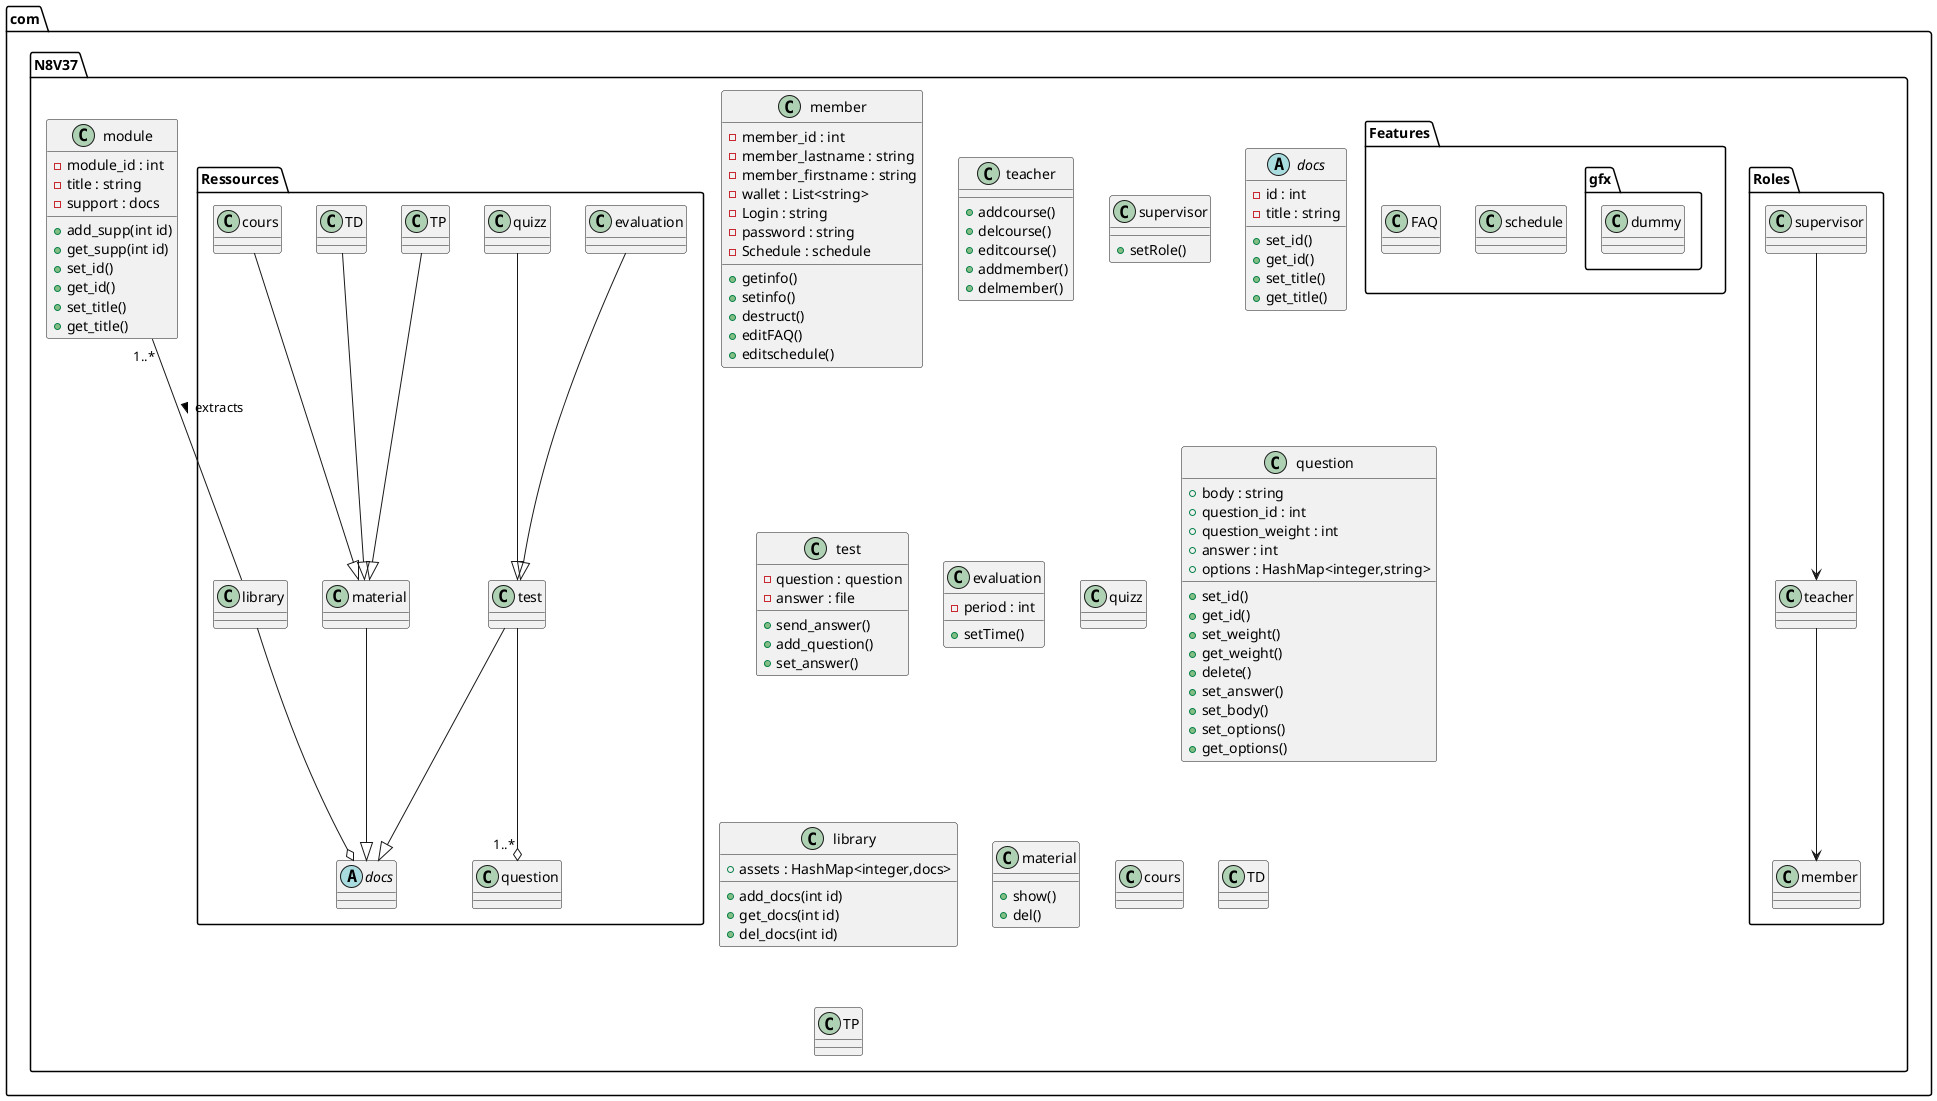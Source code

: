 @startuml class_diagram
package com.N8V37{
    /' definition of the relationship
     between classes'/
    package com.N8V37.Ressources{

        class library
        abstract docs
        TD --|> material        
        cours --|> material
        TP --|> material
        evaluation --|> test
        quizz --|> test
        test --o "1..*" question 
        test --|> docs 
        material --|> docs
        library --o docs     
    }
    package com.N8V37.Roles{
        supervisor --> teacher
        teacher --> member   
    }
    package com.N8V37.Features{
        class schedule
        class FAQ
        namespace gfx{
            class dummy
            }         
    }
    /'member --# schedule
    member --# FAQ
    Main -- com.N8V37.Roles
    Main -- module
    Main -- com.N8V37.Features'/
    ' definition of the independent classes    
    class module{
        - module_id : int
        - title : string
        - support : docs
        + add_supp(int id)
        + get_supp(int id)
        + set_id()
        + get_id()
        + set_title()
        + get_title()
    }
    module "1..*" -- library : extracts >
    ' definition of "role" classes (done)
    class member{
        - member_id : int
        - member_lastname : string
        - member_firstname : string
        - wallet : List<string>
        - Login : string
        - password : string 
        - Schedule : schedule      
        + getinfo()
        + setinfo()
        + destruct()
        + editFAQ()
        + editschedule()
    }
    class teacher {
        + addcourse()
        + delcourse()
        + editcourse()
        + addmember()
        + delmember()       
    }
    class supervisor{
        + setRole()
    }
    ' definition of "ressources" classes
    abstract docs{
        - id : int
        - title : string
        + set_id()
        + get_id()
        + set_title()
        +get_title()
    }
    class test{
        - question : question
        - answer : file
        + send_answer()
        + add_question()
        + set_answer()
    }
    class evaluation{
        - period : int
        + setTime()
    }
    class quizz{

    }
    class question{
        + body : string
        + question_id : int
        + question_weight : int
        + answer : int
        + options : HashMap<integer,string> 
        + set_id()
        + get_id()
        + set_weight()
        + get_weight()
        + delete()
        + set_answer()
        + set_body()
        + set_options()
        + get_options() 
    }
    class library{
        + assets : HashMap<integer,docs>
        + add_docs(int id)
        + get_docs(int id)
        + del_docs(int id)
    }
    class material{
        + show()
        + del()
    }
    class cours{

    }
    class TD{

    }
    class TP{

    }
    ' definition of "features" classes
}
@enduml
